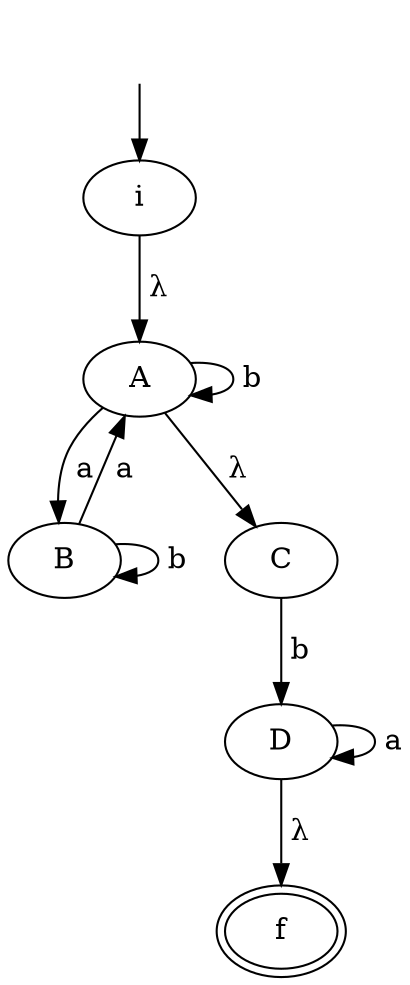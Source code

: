 digraph "AFER" {
    _nil0 [style="invis"]
    _nil0 -> i [label=""]
    i -> A [label=" λ"]
    A -> A [label=" b"]
    A -> B [label=" a"]
    A -> C [label=" λ"]
    B -> A [label=" a"]
    B -> B [label=" b"]
    C -> D [label=" b"]
    D -> D [label=" a"]
    D -> f [label=" λ"]
    f [peripheries=2]
}
